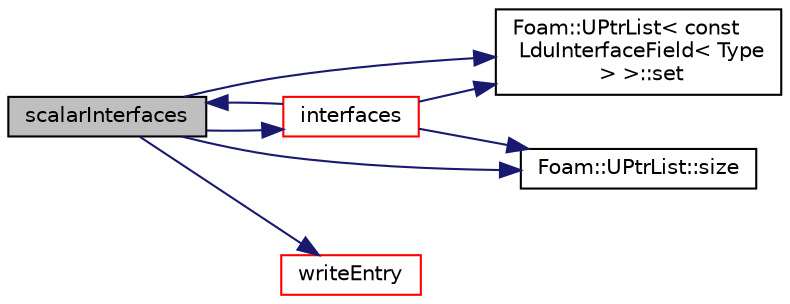 digraph "scalarInterfaces"
{
  bgcolor="transparent";
  edge [fontname="Helvetica",fontsize="10",labelfontname="Helvetica",labelfontsize="10"];
  node [fontname="Helvetica",fontsize="10",shape=record];
  rankdir="LR";
  Node1132 [label="scalarInterfaces",height=0.2,width=0.4,color="black", fillcolor="grey75", style="filled", fontcolor="black"];
  Node1132 -> Node1133 [color="midnightblue",fontsize="10",style="solid",fontname="Helvetica"];
  Node1133 [label="interfaces",height=0.2,width=0.4,color="red",URL="$a27621.html#a6c015f4f39c9d97026d8e07936069bab",tooltip="Return a list of pointers for each patch field with only those. "];
  Node1133 -> Node1132 [color="midnightblue",fontsize="10",style="solid",fontname="Helvetica"];
  Node1133 -> Node1181 [color="midnightblue",fontsize="10",style="solid",fontname="Helvetica"];
  Node1181 [label="Foam::UPtrList\< const\l LduInterfaceField\< Type\l \> \>::set",height=0.2,width=0.4,color="black",URL="$a27101.html#a2d4fe99e7a41d6359b3c1946995622a0",tooltip="Is element set. "];
  Node1133 -> Node1182 [color="midnightblue",fontsize="10",style="solid",fontname="Helvetica"];
  Node1182 [label="Foam::UPtrList::size",height=0.2,width=0.4,color="black",URL="$a27101.html#a47b3bf30da1eb3ab8076b5fbe00e0494",tooltip="Return the number of elements in the UPtrList. "];
  Node1132 -> Node1181 [color="midnightblue",fontsize="10",style="solid",fontname="Helvetica"];
  Node1132 -> Node1182 [color="midnightblue",fontsize="10",style="solid",fontname="Helvetica"];
  Node1132 -> Node1183 [color="midnightblue",fontsize="10",style="solid",fontname="Helvetica"];
  Node1183 [label="writeEntry",height=0.2,width=0.4,color="red",URL="$a27621.html#a7c03447f7f0471351fe57a41b62c8686",tooltip="Write boundary field as dictionary entry. "];
}
